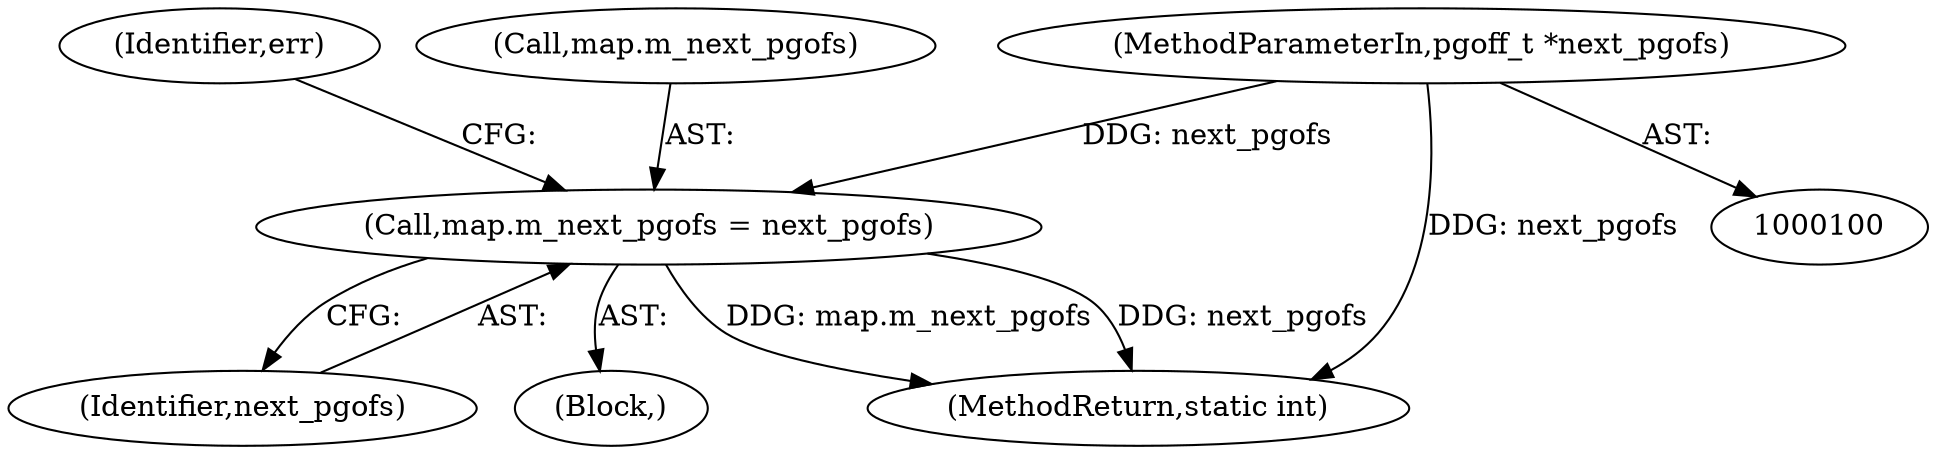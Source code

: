 digraph "0_linux_b86e33075ed1909d8002745b56ecf73b833db143@pointer" {
"1000106" [label="(MethodParameterIn,pgoff_t *next_pgofs)"];
"1000126" [label="(Call,map.m_next_pgofs = next_pgofs)"];
"1000130" [label="(Identifier,next_pgofs)"];
"1000132" [label="(Identifier,err)"];
"1000107" [label="(Block,)"];
"1000106" [label="(MethodParameterIn,pgoff_t *next_pgofs)"];
"1000179" [label="(MethodReturn,static int)"];
"1000127" [label="(Call,map.m_next_pgofs)"];
"1000126" [label="(Call,map.m_next_pgofs = next_pgofs)"];
"1000106" -> "1000100"  [label="AST: "];
"1000106" -> "1000179"  [label="DDG: next_pgofs"];
"1000106" -> "1000126"  [label="DDG: next_pgofs"];
"1000126" -> "1000107"  [label="AST: "];
"1000126" -> "1000130"  [label="CFG: "];
"1000127" -> "1000126"  [label="AST: "];
"1000130" -> "1000126"  [label="AST: "];
"1000132" -> "1000126"  [label="CFG: "];
"1000126" -> "1000179"  [label="DDG: map.m_next_pgofs"];
"1000126" -> "1000179"  [label="DDG: next_pgofs"];
}
